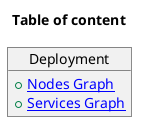 @startuml index
title Table of content
object "Deployment" as Deployment {
    +[[./../deployment/nodes_graph/nodes_graph.svg Nodes Graph]]
    +[[./../deployment/services_graph/services_graph.svg Services Graph]]
}
@enduml